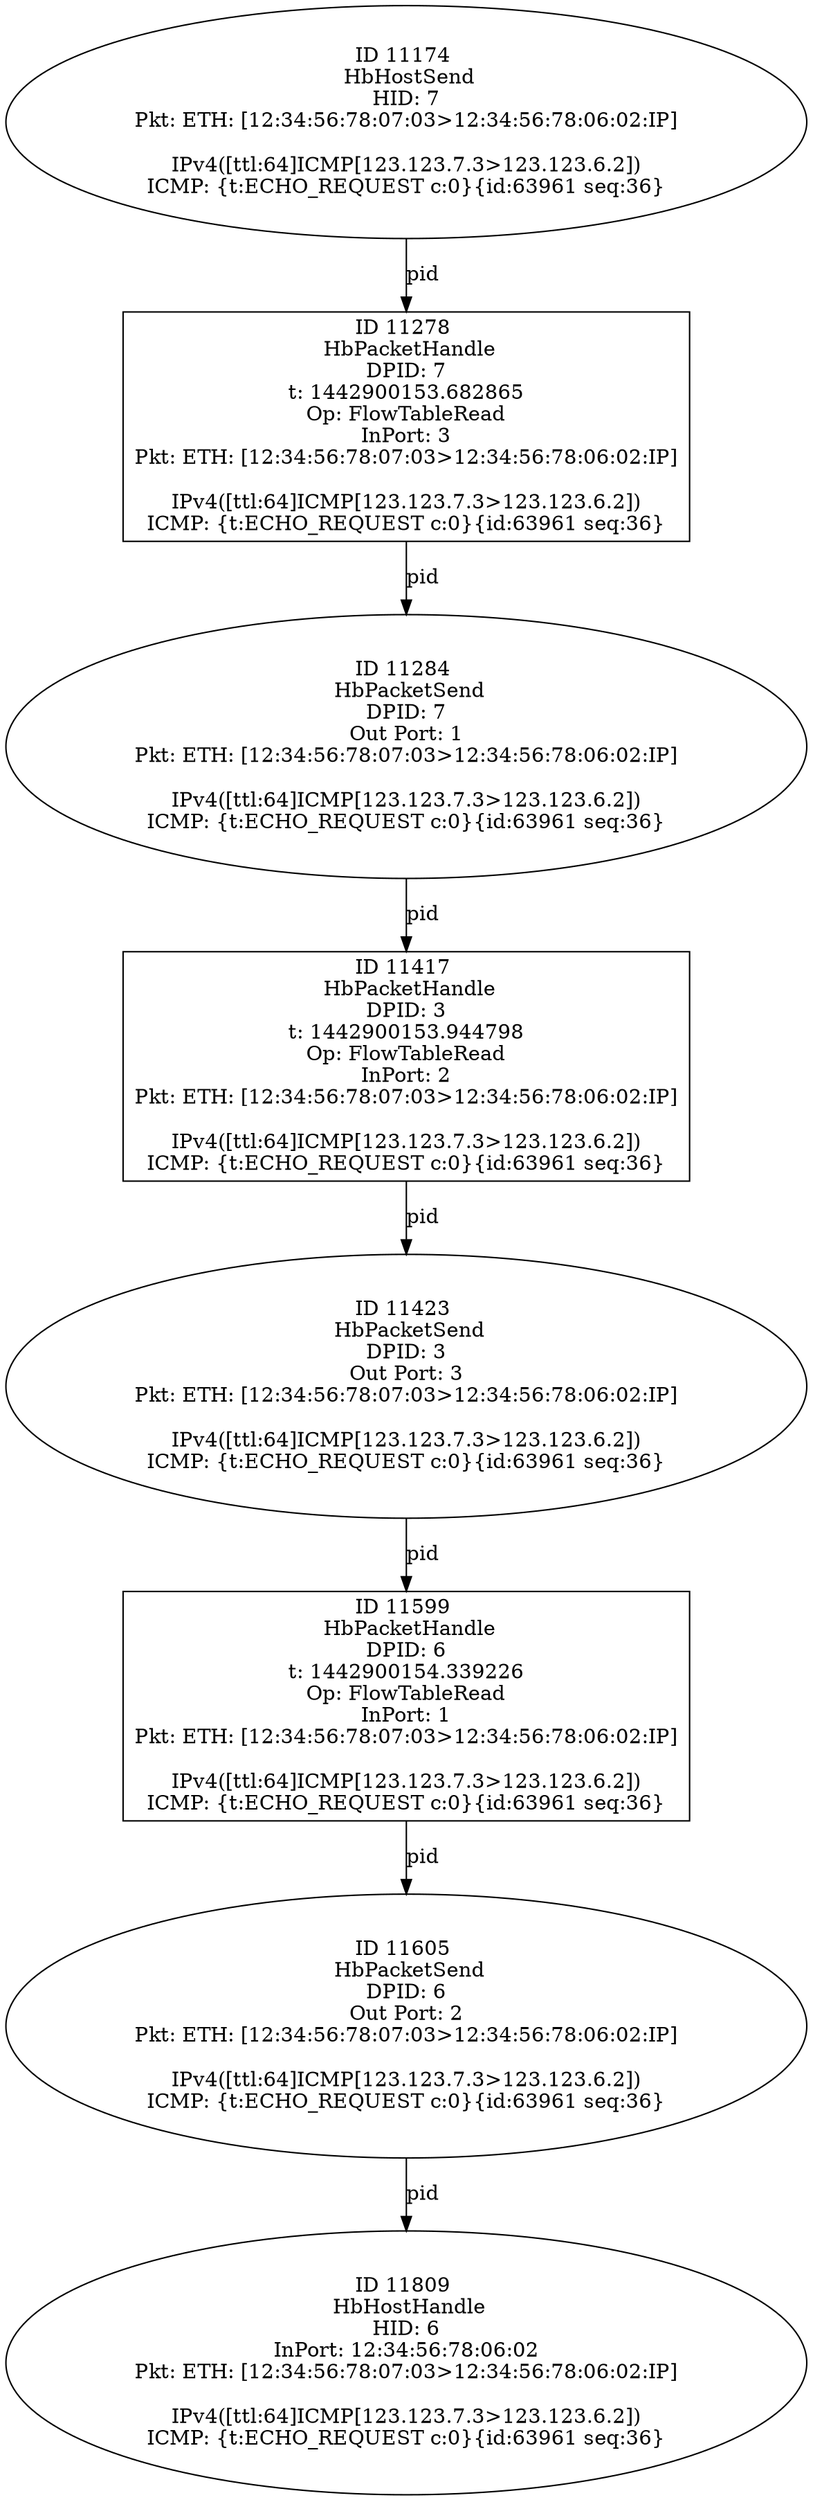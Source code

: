 strict digraph G {
11809 [shape=oval, event=<hb_events.HbHostHandle object at 0x10a5ee150>, label="ID 11809 
 HbHostHandle
HID: 6
InPort: 12:34:56:78:06:02
Pkt: ETH: [12:34:56:78:07:03>12:34:56:78:06:02:IP]

IPv4([ttl:64]ICMP[123.123.7.3>123.123.6.2])
ICMP: {t:ECHO_REQUEST c:0}{id:63961 seq:36}"];
11174 [shape=oval, event=<hb_events.HbHostSend object at 0x10a2c7190>, label="ID 11174 
 HbHostSend
HID: 7
Pkt: ETH: [12:34:56:78:07:03>12:34:56:78:06:02:IP]

IPv4([ttl:64]ICMP[123.123.7.3>123.123.6.2])
ICMP: {t:ECHO_REQUEST c:0}{id:63961 seq:36}"];
11278 [shape=box, event=<hb_events.HbPacketHandle object at 0x10a34fb10>, label="ID 11278 
 HbPacketHandle
DPID: 7
t: 1442900153.682865
Op: FlowTableRead
InPort: 3
Pkt: ETH: [12:34:56:78:07:03>12:34:56:78:06:02:IP]

IPv4([ttl:64]ICMP[123.123.7.3>123.123.6.2])
ICMP: {t:ECHO_REQUEST c:0}{id:63961 seq:36}"];
11599 [shape=box, event=<hb_events.HbPacketHandle object at 0x10a4bf810>, label="ID 11599 
 HbPacketHandle
DPID: 6
t: 1442900154.339226
Op: FlowTableRead
InPort: 1
Pkt: ETH: [12:34:56:78:07:03>12:34:56:78:06:02:IP]

IPv4([ttl:64]ICMP[123.123.7.3>123.123.6.2])
ICMP: {t:ECHO_REQUEST c:0}{id:63961 seq:36}"];
11284 [shape=oval, event=<hb_events.HbPacketSend object at 0x10a34fe50>, label="ID 11284 
 HbPacketSend
DPID: 7
Out Port: 1
Pkt: ETH: [12:34:56:78:07:03>12:34:56:78:06:02:IP]

IPv4([ttl:64]ICMP[123.123.7.3>123.123.6.2])
ICMP: {t:ECHO_REQUEST c:0}{id:63961 seq:36}"];
11605 [shape=oval, event=<hb_events.HbPacketSend object at 0x10a4cce10>, label="ID 11605 
 HbPacketSend
DPID: 6
Out Port: 2
Pkt: ETH: [12:34:56:78:07:03>12:34:56:78:06:02:IP]

IPv4([ttl:64]ICMP[123.123.7.3>123.123.6.2])
ICMP: {t:ECHO_REQUEST c:0}{id:63961 seq:36}"];
11417 [shape=box, event=<hb_events.HbPacketHandle object at 0x10a410050>, label="ID 11417 
 HbPacketHandle
DPID: 3
t: 1442900153.944798
Op: FlowTableRead
InPort: 2
Pkt: ETH: [12:34:56:78:07:03>12:34:56:78:06:02:IP]

IPv4([ttl:64]ICMP[123.123.7.3>123.123.6.2])
ICMP: {t:ECHO_REQUEST c:0}{id:63961 seq:36}"];
11423 [shape=oval, event=<hb_events.HbPacketSend object at 0x10a3ccd50>, label="ID 11423 
 HbPacketSend
DPID: 3
Out Port: 3
Pkt: ETH: [12:34:56:78:07:03>12:34:56:78:06:02:IP]

IPv4([ttl:64]ICMP[123.123.7.3>123.123.6.2])
ICMP: {t:ECHO_REQUEST c:0}{id:63961 seq:36}"];
11174 -> 11278  [rel=pid, label=pid];
11278 -> 11284  [rel=pid, label=pid];
11599 -> 11605  [rel=pid, label=pid];
11284 -> 11417  [rel=pid, label=pid];
11605 -> 11809  [rel=pid, label=pid];
11417 -> 11423  [rel=pid, label=pid];
11423 -> 11599  [rel=pid, label=pid];
}

